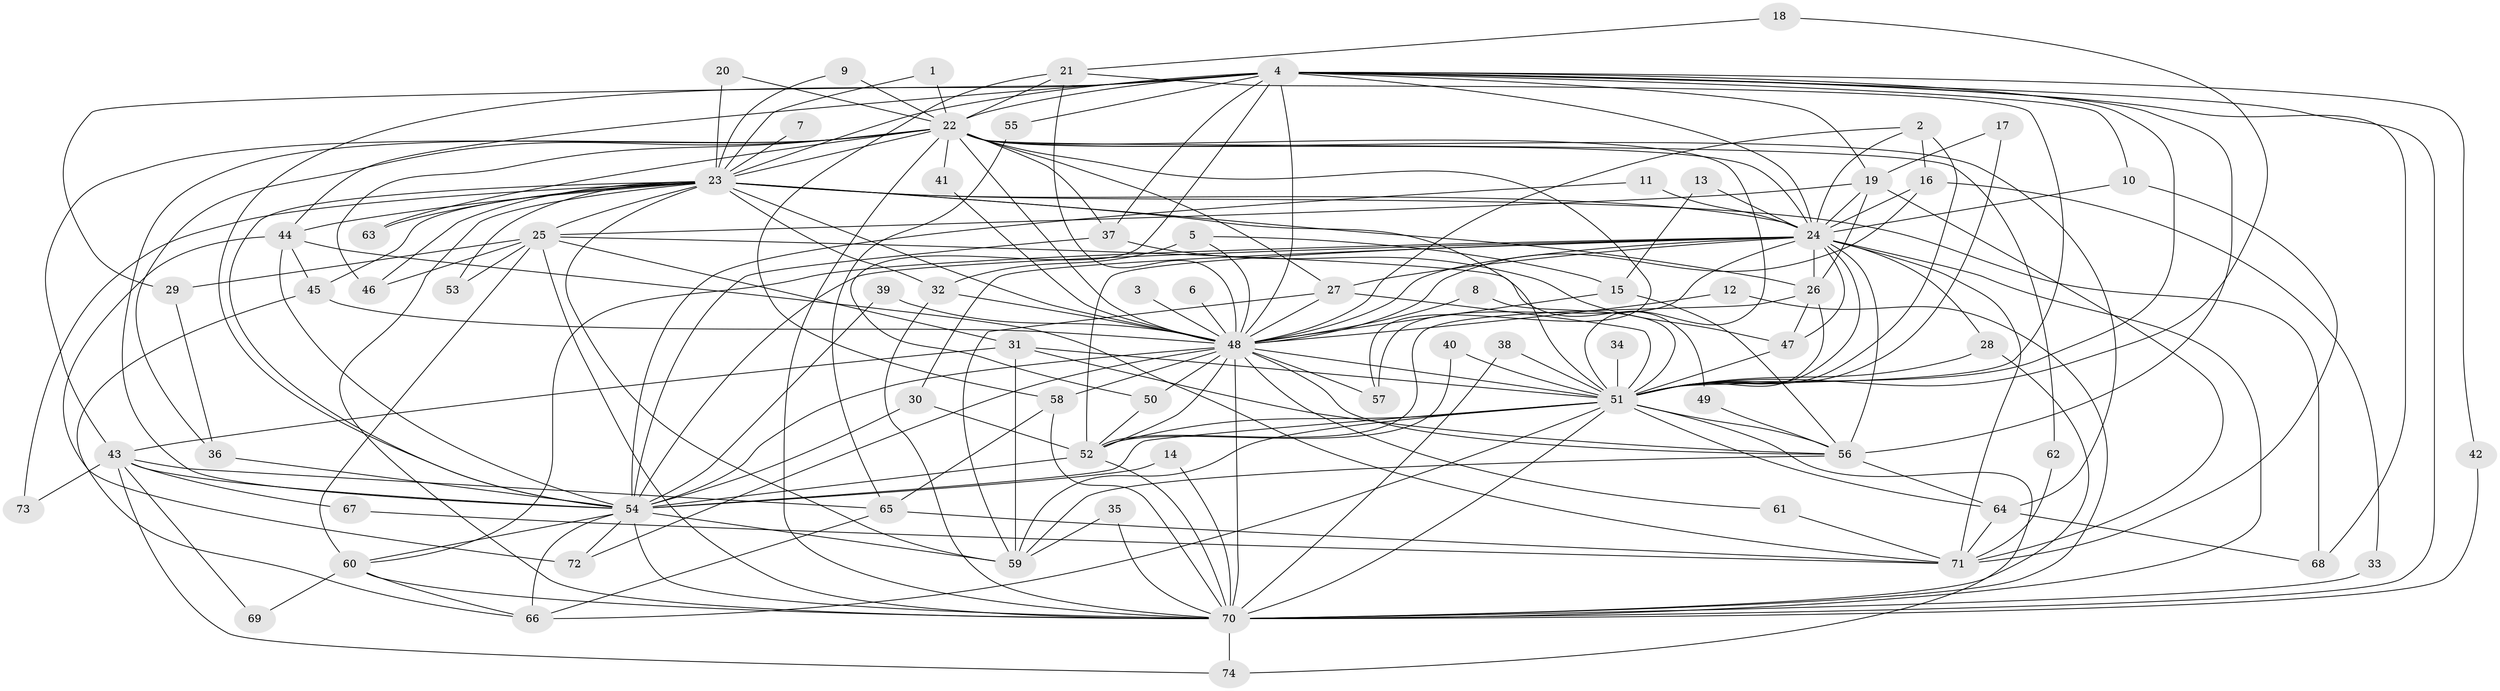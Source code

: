 // original degree distribution, {29: 0.013605442176870748, 23: 0.006802721088435374, 22: 0.006802721088435374, 18: 0.006802721088435374, 28: 0.006802721088435374, 27: 0.006802721088435374, 30: 0.006802721088435374, 17: 0.013605442176870748, 2: 0.4965986394557823, 9: 0.013605442176870748, 8: 0.013605442176870748, 3: 0.24489795918367346, 6: 0.027210884353741496, 4: 0.09523809523809523, 5: 0.04081632653061224}
// Generated by graph-tools (version 1.1) at 2025/49/03/09/25 03:49:38]
// undirected, 74 vertices, 203 edges
graph export_dot {
graph [start="1"]
  node [color=gray90,style=filled];
  1;
  2;
  3;
  4;
  5;
  6;
  7;
  8;
  9;
  10;
  11;
  12;
  13;
  14;
  15;
  16;
  17;
  18;
  19;
  20;
  21;
  22;
  23;
  24;
  25;
  26;
  27;
  28;
  29;
  30;
  31;
  32;
  33;
  34;
  35;
  36;
  37;
  38;
  39;
  40;
  41;
  42;
  43;
  44;
  45;
  46;
  47;
  48;
  49;
  50;
  51;
  52;
  53;
  54;
  55;
  56;
  57;
  58;
  59;
  60;
  61;
  62;
  63;
  64;
  65;
  66;
  67;
  68;
  69;
  70;
  71;
  72;
  73;
  74;
  1 -- 22 [weight=1.0];
  1 -- 23 [weight=1.0];
  2 -- 16 [weight=1.0];
  2 -- 24 [weight=1.0];
  2 -- 48 [weight=1.0];
  2 -- 51 [weight=1.0];
  3 -- 48 [weight=1.0];
  4 -- 10 [weight=1.0];
  4 -- 19 [weight=1.0];
  4 -- 22 [weight=2.0];
  4 -- 23 [weight=2.0];
  4 -- 24 [weight=1.0];
  4 -- 29 [weight=1.0];
  4 -- 37 [weight=1.0];
  4 -- 42 [weight=1.0];
  4 -- 44 [weight=1.0];
  4 -- 48 [weight=3.0];
  4 -- 50 [weight=1.0];
  4 -- 51 [weight=1.0];
  4 -- 54 [weight=2.0];
  4 -- 55 [weight=1.0];
  4 -- 56 [weight=1.0];
  4 -- 68 [weight=1.0];
  4 -- 70 [weight=1.0];
  5 -- 15 [weight=1.0];
  5 -- 32 [weight=1.0];
  5 -- 48 [weight=1.0];
  6 -- 48 [weight=1.0];
  7 -- 23 [weight=1.0];
  8 -- 48 [weight=1.0];
  8 -- 51 [weight=1.0];
  9 -- 22 [weight=1.0];
  9 -- 23 [weight=1.0];
  10 -- 24 [weight=1.0];
  10 -- 71 [weight=1.0];
  11 -- 24 [weight=1.0];
  11 -- 54 [weight=1.0];
  12 -- 48 [weight=1.0];
  12 -- 70 [weight=1.0];
  13 -- 15 [weight=1.0];
  13 -- 24 [weight=1.0];
  14 -- 54 [weight=1.0];
  14 -- 70 [weight=1.0];
  15 -- 48 [weight=1.0];
  15 -- 56 [weight=1.0];
  16 -- 24 [weight=1.0];
  16 -- 33 [weight=1.0];
  16 -- 48 [weight=1.0];
  17 -- 19 [weight=1.0];
  17 -- 51 [weight=1.0];
  18 -- 21 [weight=1.0];
  18 -- 51 [weight=1.0];
  19 -- 24 [weight=1.0];
  19 -- 25 [weight=1.0];
  19 -- 26 [weight=1.0];
  19 -- 71 [weight=1.0];
  20 -- 22 [weight=1.0];
  20 -- 23 [weight=1.0];
  21 -- 22 [weight=1.0];
  21 -- 48 [weight=1.0];
  21 -- 51 [weight=1.0];
  21 -- 58 [weight=1.0];
  22 -- 23 [weight=1.0];
  22 -- 24 [weight=1.0];
  22 -- 27 [weight=1.0];
  22 -- 36 [weight=1.0];
  22 -- 37 [weight=1.0];
  22 -- 41 [weight=1.0];
  22 -- 43 [weight=1.0];
  22 -- 46 [weight=1.0];
  22 -- 48 [weight=2.0];
  22 -- 51 [weight=2.0];
  22 -- 54 [weight=3.0];
  22 -- 57 [weight=1.0];
  22 -- 62 [weight=1.0];
  22 -- 63 [weight=1.0];
  22 -- 64 [weight=1.0];
  22 -- 70 [weight=1.0];
  23 -- 24 [weight=1.0];
  23 -- 25 [weight=1.0];
  23 -- 26 [weight=1.0];
  23 -- 32 [weight=1.0];
  23 -- 44 [weight=1.0];
  23 -- 45 [weight=1.0];
  23 -- 46 [weight=2.0];
  23 -- 48 [weight=3.0];
  23 -- 51 [weight=1.0];
  23 -- 53 [weight=1.0];
  23 -- 54 [weight=2.0];
  23 -- 59 [weight=1.0];
  23 -- 63 [weight=1.0];
  23 -- 68 [weight=1.0];
  23 -- 70 [weight=2.0];
  23 -- 73 [weight=1.0];
  24 -- 26 [weight=1.0];
  24 -- 27 [weight=1.0];
  24 -- 28 [weight=1.0];
  24 -- 30 [weight=1.0];
  24 -- 47 [weight=1.0];
  24 -- 48 [weight=3.0];
  24 -- 51 [weight=1.0];
  24 -- 52 [weight=1.0];
  24 -- 54 [weight=2.0];
  24 -- 56 [weight=1.0];
  24 -- 57 [weight=1.0];
  24 -- 60 [weight=2.0];
  24 -- 70 [weight=1.0];
  24 -- 71 [weight=2.0];
  25 -- 29 [weight=1.0];
  25 -- 31 [weight=1.0];
  25 -- 46 [weight=1.0];
  25 -- 49 [weight=1.0];
  25 -- 53 [weight=1.0];
  25 -- 60 [weight=1.0];
  25 -- 70 [weight=1.0];
  26 -- 47 [weight=1.0];
  26 -- 51 [weight=1.0];
  26 -- 52 [weight=1.0];
  27 -- 48 [weight=2.0];
  27 -- 51 [weight=1.0];
  27 -- 59 [weight=1.0];
  28 -- 51 [weight=1.0];
  28 -- 70 [weight=1.0];
  29 -- 36 [weight=1.0];
  30 -- 52 [weight=1.0];
  30 -- 54 [weight=1.0];
  31 -- 43 [weight=1.0];
  31 -- 51 [weight=1.0];
  31 -- 56 [weight=1.0];
  31 -- 59 [weight=1.0];
  32 -- 48 [weight=1.0];
  32 -- 70 [weight=1.0];
  33 -- 70 [weight=1.0];
  34 -- 51 [weight=1.0];
  35 -- 59 [weight=1.0];
  35 -- 70 [weight=1.0];
  36 -- 54 [weight=2.0];
  37 -- 47 [weight=1.0];
  37 -- 54 [weight=1.0];
  38 -- 51 [weight=1.0];
  38 -- 70 [weight=1.0];
  39 -- 48 [weight=1.0];
  39 -- 54 [weight=1.0];
  40 -- 51 [weight=1.0];
  40 -- 52 [weight=1.0];
  41 -- 48 [weight=1.0];
  42 -- 70 [weight=1.0];
  43 -- 54 [weight=1.0];
  43 -- 65 [weight=1.0];
  43 -- 67 [weight=1.0];
  43 -- 69 [weight=1.0];
  43 -- 73 [weight=1.0];
  43 -- 74 [weight=1.0];
  44 -- 45 [weight=1.0];
  44 -- 54 [weight=2.0];
  44 -- 71 [weight=1.0];
  44 -- 72 [weight=1.0];
  45 -- 48 [weight=1.0];
  45 -- 66 [weight=1.0];
  47 -- 51 [weight=1.0];
  48 -- 50 [weight=3.0];
  48 -- 51 [weight=2.0];
  48 -- 52 [weight=1.0];
  48 -- 54 [weight=4.0];
  48 -- 56 [weight=1.0];
  48 -- 57 [weight=1.0];
  48 -- 58 [weight=2.0];
  48 -- 61 [weight=1.0];
  48 -- 70 [weight=2.0];
  48 -- 72 [weight=1.0];
  49 -- 56 [weight=1.0];
  50 -- 52 [weight=1.0];
  51 -- 52 [weight=1.0];
  51 -- 54 [weight=2.0];
  51 -- 56 [weight=1.0];
  51 -- 59 [weight=1.0];
  51 -- 64 [weight=1.0];
  51 -- 66 [weight=1.0];
  51 -- 70 [weight=1.0];
  51 -- 74 [weight=1.0];
  52 -- 54 [weight=2.0];
  52 -- 70 [weight=1.0];
  54 -- 59 [weight=1.0];
  54 -- 60 [weight=1.0];
  54 -- 66 [weight=1.0];
  54 -- 70 [weight=2.0];
  54 -- 72 [weight=1.0];
  55 -- 65 [weight=1.0];
  56 -- 59 [weight=1.0];
  56 -- 64 [weight=1.0];
  58 -- 65 [weight=1.0];
  58 -- 70 [weight=1.0];
  60 -- 66 [weight=1.0];
  60 -- 69 [weight=1.0];
  60 -- 70 [weight=1.0];
  61 -- 71 [weight=1.0];
  62 -- 71 [weight=1.0];
  64 -- 68 [weight=1.0];
  64 -- 71 [weight=1.0];
  65 -- 66 [weight=1.0];
  65 -- 71 [weight=1.0];
  67 -- 71 [weight=1.0];
  70 -- 74 [weight=1.0];
}
